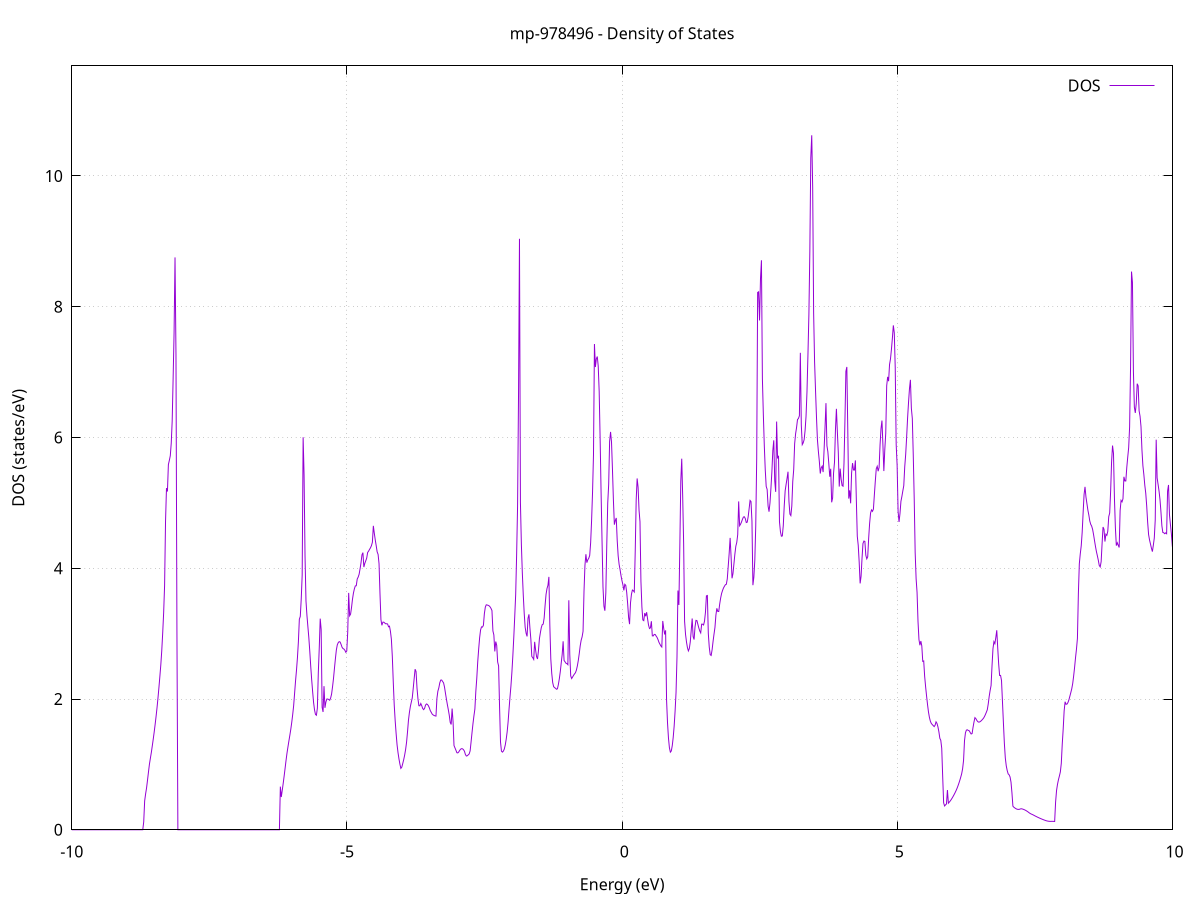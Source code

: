 set title 'mp-978496 - Density of States'
set xlabel 'Energy (eV)'
set ylabel 'DOS (states/eV)'
set grid
set xrange [-10:10]
set yrange [0:11.683]
set xzeroaxis lt -1
set terminal png size 800,600
set output 'mp-978496_dos_gnuplot.png'
plot '-' using 1:2 with lines title 'DOS'
-10.279400 0.000000
-10.262100 0.000000
-10.244900 0.000000
-10.227600 0.000000
-10.210400 0.000000
-10.193200 0.000000
-10.175900 0.000000
-10.158700 0.000000
-10.141400 0.000000
-10.124200 0.000000
-10.107000 0.000000
-10.089700 0.000000
-10.072500 0.000000
-10.055200 0.000000
-10.038000 0.000000
-10.020700 0.000000
-10.003500 0.000000
-9.986300 0.000000
-9.969000 0.000000
-9.951800 0.000000
-9.934500 0.000000
-9.917300 0.000000
-9.900100 0.000000
-9.882800 0.000000
-9.865600 0.000000
-9.848300 0.000000
-9.831100 0.000000
-9.813800 0.000000
-9.796600 0.000000
-9.779400 0.000000
-9.762100 0.000000
-9.744900 0.000000
-9.727600 0.000000
-9.710400 0.000000
-9.693200 0.000000
-9.675900 0.000000
-9.658700 0.000000
-9.641400 0.000000
-9.624200 0.000000
-9.607000 0.000000
-9.589700 0.000000
-9.572500 0.000000
-9.555200 0.000000
-9.538000 0.000000
-9.520700 0.000000
-9.503500 0.000000
-9.486300 0.000000
-9.469000 0.000000
-9.451800 0.000000
-9.434500 0.000000
-9.417300 0.000000
-9.400100 0.000000
-9.382800 0.000000
-9.365600 0.000000
-9.348300 0.000000
-9.331100 0.000000
-9.313800 0.000000
-9.296600 0.000000
-9.279400 0.000000
-9.262100 0.000000
-9.244900 0.000000
-9.227600 0.000000
-9.210400 0.000000
-9.193200 0.000000
-9.175900 0.000000
-9.158700 0.000000
-9.141400 0.000000
-9.124200 0.000000
-9.106900 0.000000
-9.089700 0.000000
-9.072500 0.000000
-9.055200 0.000000
-9.038000 0.000000
-9.020700 0.000000
-9.003500 0.000000
-8.986300 0.000000
-8.969000 0.000000
-8.951800 0.000000
-8.934500 0.000000
-8.917300 0.000000
-8.900000 0.000000
-8.882800 0.000000
-8.865600 0.000000
-8.848300 0.000000
-8.831100 0.000000
-8.813800 0.000000
-8.796600 0.000000
-8.779400 0.000000
-8.762100 0.000000
-8.744900 0.000000
-8.727600 0.000000
-8.710400 0.000800
-8.693100 0.120400
-8.675900 0.442200
-8.658700 0.548500
-8.641400 0.639900
-8.624200 0.758000
-8.606900 0.882300
-8.589700 1.000100
-8.572500 1.092400
-8.555200 1.179700
-8.538000 1.279000
-8.520700 1.382100
-8.503500 1.490100
-8.486300 1.606000
-8.469000 1.730900
-8.451800 1.863100
-8.434500 2.010800
-8.417300 2.170800
-8.400000 2.340900
-8.382800 2.521000
-8.365600 2.735500
-8.348300 3.008200
-8.331100 3.316300
-8.313800 3.735200
-8.296600 4.720900
-8.279400 5.225000
-8.262100 5.174000
-8.244900 5.584600
-8.227600 5.649600
-8.210400 5.719500
-8.193100 5.911100
-8.175900 6.248800
-8.158700 6.901000
-8.141400 7.604200
-8.124200 8.753300
-8.106900 7.266300
-8.089700 3.042500
-8.072500 0.000000
-8.055200 0.000000
-8.038000 0.000000
-8.020700 0.000000
-8.003500 0.000000
-7.986200 0.000000
-7.969000 0.000000
-7.951800 0.000000
-7.934500 0.000000
-7.917300 0.000000
-7.900000 0.000000
-7.882800 0.000000
-7.865600 0.000000
-7.848300 0.000000
-7.831100 0.000000
-7.813800 0.000000
-7.796600 0.000000
-7.779300 0.000000
-7.762100 0.000000
-7.744900 0.000000
-7.727600 0.000000
-7.710400 0.000000
-7.693100 0.000000
-7.675900 0.000000
-7.658700 0.000000
-7.641400 0.000000
-7.624200 0.000000
-7.606900 0.000000
-7.589700 0.000000
-7.572500 0.000000
-7.555200 0.000000
-7.538000 0.000000
-7.520700 0.000000
-7.503500 0.000000
-7.486200 0.000000
-7.469000 0.000000
-7.451800 0.000000
-7.434500 0.000000
-7.417300 0.000000
-7.400000 0.000000
-7.382800 0.000000
-7.365600 0.000000
-7.348300 0.000000
-7.331100 0.000000
-7.313800 0.000000
-7.296600 0.000000
-7.279300 0.000000
-7.262100 0.000000
-7.244900 0.000000
-7.227600 0.000000
-7.210400 0.000000
-7.193100 0.000000
-7.175900 0.000000
-7.158700 0.000000
-7.141400 0.000000
-7.124200 0.000000
-7.106900 0.000000
-7.089700 0.000000
-7.072400 0.000000
-7.055200 0.000000
-7.038000 0.000000
-7.020700 0.000000
-7.003500 0.000000
-6.986200 0.000000
-6.969000 0.000000
-6.951800 0.000000
-6.934500 0.000000
-6.917300 0.000000
-6.900000 0.000000
-6.882800 0.000000
-6.865500 0.000000
-6.848300 0.000000
-6.831100 0.000000
-6.813800 0.000000
-6.796600 0.000000
-6.779300 0.000000
-6.762100 0.000000
-6.744900 0.000000
-6.727600 0.000000
-6.710400 0.000000
-6.693100 0.000000
-6.675900 0.000000
-6.658600 0.000000
-6.641400 0.000000
-6.624200 0.000000
-6.606900 0.000000
-6.589700 0.000000
-6.572400 0.000000
-6.555200 0.000000
-6.538000 0.000000
-6.520700 0.000000
-6.503500 0.000000
-6.486200 0.000000
-6.469000 0.000000
-6.451800 0.000000
-6.434500 0.000000
-6.417300 0.000000
-6.400000 0.000000
-6.382800 0.000000
-6.365500 0.000000
-6.348300 0.000000
-6.331100 0.000000
-6.313800 0.000000
-6.296600 0.000000
-6.279300 0.000000
-6.262100 0.000000
-6.244900 0.000000
-6.227600 0.000000
-6.210400 0.660000
-6.193100 0.501600
-6.175900 0.602900
-6.158600 0.709800
-6.141400 0.822300
-6.124200 0.940400
-6.106900 1.062100
-6.089700 1.172900
-6.072400 1.266800
-6.055200 1.358200
-6.038000 1.444900
-6.020700 1.536800
-6.003500 1.642300
-5.986200 1.761800
-5.969000 1.896200
-5.951700 2.086200
-5.934500 2.275000
-5.917300 2.439300
-5.900000 2.631400
-5.882800 2.872700
-5.865500 3.219100
-5.848300 3.263100
-5.831100 3.527800
-5.813800 3.895300
-5.796600 6.003300
-5.779300 5.427000
-5.762100 4.187800
-5.744800 3.500500
-5.727600 3.281000
-5.710400 3.108500
-5.693100 2.939300
-5.675900 2.732000
-5.658600 2.501400
-5.641400 2.297100
-5.624200 2.116500
-5.606900 1.947900
-5.589700 1.834900
-5.572400 1.764400
-5.555200 1.751600
-5.537900 1.860200
-5.520700 2.403600
-5.503500 2.780500
-5.486200 3.229000
-5.469000 3.064100
-5.451700 1.873800
-5.434500 1.801800
-5.417300 2.196200
-5.400000 1.865500
-5.382800 1.954800
-5.365500 1.999700
-5.348300 1.999800
-5.331100 1.992000
-5.313800 1.981300
-5.296600 2.014900
-5.279300 2.076800
-5.262100 2.187100
-5.244800 2.313900
-5.227600 2.467500
-5.210400 2.613700
-5.193100 2.748700
-5.175900 2.827800
-5.158600 2.862000
-5.141400 2.877500
-5.124200 2.871200
-5.106900 2.835200
-5.089700 2.792300
-5.072400 2.771700
-5.055200 2.763700
-5.037900 2.744900
-5.020700 2.714600
-5.003500 2.735300
-4.986200 3.024700
-4.969000 3.622500
-4.951700 3.272400
-4.934500 3.297400
-4.917300 3.398100
-4.900000 3.524300
-4.882800 3.618000
-4.865500 3.684600
-4.848300 3.729600
-4.831000 3.732300
-4.813800 3.834700
-4.796600 3.864100
-4.779300 3.907500
-4.762100 3.989900
-4.744800 4.083200
-4.727600 4.205000
-4.710400 4.238500
-4.693100 4.017600
-4.675900 4.074000
-4.658600 4.113500
-4.641400 4.154500
-4.624100 4.241900
-4.606900 4.261400
-4.589700 4.288800
-4.572400 4.313100
-4.555200 4.345600
-4.537900 4.398300
-4.520700 4.648500
-4.503500 4.536700
-4.486200 4.433900
-4.469000 4.345600
-4.451700 4.250500
-4.434500 4.211600
-4.417300 4.069200
-4.400000 3.612500
-4.382800 3.213900
-4.365500 3.127300
-4.348300 3.174800
-4.331000 3.175400
-4.313800 3.162500
-4.296600 3.150200
-4.279300 3.150600
-4.262100 3.147700
-4.244800 3.104700
-4.227600 3.113900
-4.210400 3.036000
-4.193100 2.914600
-4.175900 2.648900
-4.158600 2.257800
-4.141400 1.910900
-4.124100 1.669000
-4.106900 1.471600
-4.089700 1.298500
-4.072400 1.179600
-4.055200 1.083700
-4.037900 1.003000
-4.020700 0.938900
-4.003500 0.957900
-3.986200 1.014000
-3.969000 1.073000
-3.951700 1.142900
-3.934500 1.227200
-3.917200 1.338500
-3.900000 1.495600
-3.882800 1.673700
-3.865500 1.794000
-3.848300 1.884700
-3.831000 1.952200
-3.813800 2.016100
-3.796600 2.158600
-3.779300 2.311000
-3.762100 2.456000
-3.744800 2.419900
-3.727600 2.168500
-3.710300 2.003000
-3.693100 1.897500
-3.675900 1.896000
-3.658600 1.931200
-3.641400 1.897400
-3.624100 1.854900
-3.606900 1.837600
-3.589700 1.857000
-3.572400 1.906900
-3.555200 1.924400
-3.537900 1.917200
-3.520700 1.897100
-3.503400 1.865400
-3.486200 1.822400
-3.469000 1.796600
-3.451700 1.769500
-3.434500 1.756800
-3.417200 1.747900
-3.400000 1.742100
-3.382800 1.738900
-3.365500 2.009700
-3.348300 2.119600
-3.331000 2.170000
-3.313800 2.246300
-3.296600 2.289200
-3.279300 2.290200
-3.262100 2.268200
-3.244800 2.246600
-3.227600 2.182300
-3.210300 2.087600
-3.193100 1.998100
-3.175900 1.914900
-3.158600 1.837100
-3.141400 1.752500
-3.124100 1.643300
-3.106900 1.610700
-3.089700 1.854100
-3.072400 1.656000
-3.055200 1.288300
-3.037900 1.253100
-3.020700 1.217800
-3.003400 1.179200
-2.986200 1.175600
-2.969000 1.190400
-2.951700 1.214700
-2.934500 1.232800
-2.917200 1.240700
-2.900000 1.238100
-2.882800 1.225100
-2.865500 1.201300
-2.848300 1.152200
-2.831000 1.128000
-2.813800 1.132300
-2.796500 1.146000
-2.779300 1.160100
-2.762100 1.206800
-2.744800 1.344400
-2.727600 1.487900
-2.710300 1.623900
-2.693100 1.741800
-2.675900 1.846200
-2.658600 2.117000
-2.641400 2.315900
-2.624100 2.568400
-2.606900 2.764300
-2.589600 2.936700
-2.572400 3.056000
-2.555200 3.103200
-2.537900 3.099700
-2.520700 3.127000
-2.503400 3.304800
-2.486200 3.405100
-2.469000 3.440700
-2.451700 3.437400
-2.434500 3.432400
-2.417200 3.425000
-2.400000 3.409300
-2.382700 3.385300
-2.365500 3.353100
-2.348300 3.041700
-2.331000 2.979800
-2.313800 2.727600
-2.296500 2.878400
-2.279300 2.821200
-2.262100 2.566300
-2.244800 2.505800
-2.227600 1.889400
-2.210300 1.343900
-2.193100 1.203000
-2.175900 1.187500
-2.158600 1.202600
-2.141400 1.234000
-2.124100 1.295100
-2.106900 1.383700
-2.089600 1.495200
-2.072400 1.646400
-2.055200 1.844500
-2.037900 2.029400
-2.020700 2.199500
-2.003400 2.407400
-1.986200 2.657300
-1.969000 2.943100
-1.951700 3.261600
-1.934500 3.597300
-1.917200 4.207900
-1.900000 4.951900
-1.882700 6.668800
-1.865500 9.038800
-1.848300 5.006000
-1.831000 4.364600
-1.813800 3.929500
-1.796500 3.590400
-1.779300 3.307900
-1.762100 3.096400
-1.744800 3.005200
-1.727600 2.957300
-1.710300 3.234200
-1.693100 3.294700
-1.675800 3.086800
-1.658600 2.913000
-1.641400 2.651100
-1.624100 2.631700
-1.606900 2.605300
-1.589600 2.874500
-1.572400 2.748800
-1.555200 2.648100
-1.537900 2.612200
-1.520700 2.739800
-1.503400 2.921000
-1.486200 3.012300
-1.468900 3.092700
-1.451700 3.137600
-1.434500 3.145000
-1.417200 3.237300
-1.400000 3.432700
-1.382700 3.600100
-1.365500 3.689200
-1.348300 3.738700
-1.331000 3.867900
-1.313800 3.128900
-1.296500 2.614300
-1.279300 2.393400
-1.262100 2.252200
-1.244800 2.189000
-1.227600 2.174000
-1.210300 2.163900
-1.193100 2.149200
-1.175800 2.156100
-1.158600 2.222500
-1.141400 2.308900
-1.124100 2.417300
-1.106900 2.550800
-1.089600 2.681000
-1.072400 2.882300
-1.055200 2.588800
-1.037900 2.569500
-1.020700 2.547200
-1.003400 2.541000
-0.986200 2.525000
-0.968900 3.509900
-0.951700 2.683600
-0.934500 2.353700
-0.917200 2.312800
-0.900000 2.336900
-0.882700 2.362200
-0.865500 2.383600
-0.848300 2.402000
-0.831000 2.442600
-0.813800 2.506700
-0.796500 2.590800
-0.779300 2.695400
-0.762000 2.813500
-0.744800 2.898400
-0.727600 2.950000
-0.710300 3.035000
-0.693100 3.645600
-0.675800 4.045100
-0.658600 4.214300
-0.641400 4.085400
-0.624100 4.128600
-0.606900 4.151400
-0.589600 4.195200
-0.572400 4.390400
-0.555100 4.730700
-0.537900 5.160900
-0.520700 5.733800
-0.503400 7.429300
-0.486200 7.077600
-0.468900 7.203300
-0.451700 7.237600
-0.434500 7.088500
-0.417200 6.703000
-0.400000 5.980800
-0.382700 5.162200
-0.365500 4.426700
-0.348200 3.713600
-0.331000 3.421200
-0.313800 3.350100
-0.296500 3.622300
-0.279300 4.357200
-0.262000 4.994700
-0.244800 5.280300
-0.227600 5.941400
-0.210300 6.084800
-0.193100 5.927100
-0.175800 5.507900
-0.158600 5.037800
-0.141400 4.666400
-0.124100 4.729500
-0.106900 4.769100
-0.089600 4.422400
-0.072400 4.189500
-0.055100 4.059200
-0.037900 3.979200
-0.020700 3.887200
-0.003400 3.810500
0.013800 3.747000
0.031100 3.661300
0.048300 3.754700
0.065500 3.738600
0.082800 3.631300
0.100000 3.458600
0.117300 3.247900
0.134500 3.145000
0.151800 3.468600
0.169000 3.601500
0.186200 3.666600
0.203500 3.656300
0.220700 3.636700
0.238000 4.266800
0.255200 5.043400
0.272400 5.372900
0.289700 5.238700
0.306900 4.888700
0.324200 4.711200
0.341400 3.801000
0.358700 3.409300
0.375900 3.208900
0.393100 3.198200
0.410400 3.314500
0.427600 3.266100
0.444900 3.327200
0.462100 3.225800
0.479300 3.131700
0.496600 3.078100
0.513800 3.088000
0.531100 3.189400
0.548300 2.965800
0.565600 2.964700
0.582800 2.988100
0.600000 2.986700
0.617300 2.963600
0.634500 2.941900
0.651800 2.908500
0.669000 2.867000
0.686200 2.839000
0.703500 2.811400
0.720700 2.795000
0.738000 3.193200
0.755200 3.080200
0.772400 2.987500
0.789700 3.049900
0.806900 1.990100
0.824200 1.638200
0.841400 1.405400
0.858700 1.255300
0.875900 1.187300
0.893100 1.205100
0.910400 1.285100
0.927600 1.410900
0.944900 1.583300
0.962100 1.813400
0.979300 2.101300
0.996600 2.640300
1.013800 3.659100
1.031100 3.437700
1.048300 4.340600
1.065600 5.329600
1.082800 5.675100
1.100000 5.102300
1.117300 4.379800
1.134500 3.189900
1.151800 2.988800
1.169000 2.873100
1.186200 2.786100
1.203500 2.735800
1.220700 2.771900
1.238000 2.874700
1.255200 3.049500
1.272500 3.231600
1.289700 2.953400
1.306900 2.909300
1.324200 3.101600
1.341400 3.202800
1.358700 3.199100
1.375900 3.143100
1.393100 3.087300
1.410400 3.040200
1.427600 3.011000
1.444900 3.144900
1.462100 3.144000
1.479400 3.132100
1.496600 3.190300
1.513800 3.326400
1.531100 3.577500
1.548300 3.583000
1.565600 3.002700
1.582800 2.794000
1.600000 2.677700
1.617300 2.666100
1.634500 2.752700
1.651800 2.879600
1.669000 2.990200
1.686300 3.094600
1.703500 3.281500
1.720700 3.387000
1.738000 3.338800
1.755200 3.338400
1.772500 3.452500
1.789700 3.543400
1.806900 3.613500
1.824200 3.659600
1.841400 3.697400
1.858700 3.724600
1.875900 3.747700
1.893100 3.754500
1.910400 3.838000
1.927600 4.032900
1.944900 4.229300
1.962100 4.463500
1.979400 4.179200
1.996600 3.846200
2.013800 3.917900
2.031100 4.067400
2.048300 4.215300
2.065600 4.336300
2.082800 4.395400
2.100000 4.514700
2.117300 5.022300
2.134500 4.650000
2.151800 4.673400
2.169000 4.707700
2.186300 4.749200
2.203500 4.782900
2.220700 4.787100
2.238000 4.758700
2.255200 4.698900
2.272500 4.704400
2.289700 4.786800
2.306900 4.908400
2.324200 5.037200
2.341400 5.019300
2.358700 4.720500
2.375900 3.740700
2.393200 3.863600
2.410400 4.117600
2.427600 4.649500
2.444900 5.680700
2.462100 8.217800
2.479400 8.227500
2.496600 7.789000
2.513800 8.425100
2.531100 8.710000
2.548300 6.900700
2.565600 6.350900
2.582800 5.880100
2.600100 5.509200
2.617300 5.252300
2.634500 5.205700
2.651800 4.951600
2.669000 4.864600
2.686300 4.999400
2.703500 5.223300
2.720700 5.473100
2.738000 5.801700
2.755200 5.956100
2.772500 5.337200
2.789700 5.167900
2.807000 6.243600
2.824200 5.679100
2.841400 5.720000
2.858700 4.711800
2.875900 4.559800
2.893200 4.489800
2.910400 4.494000
2.927600 4.649000
2.944900 4.947700
2.962100 5.183900
2.979400 5.283600
2.996600 5.375400
3.013800 5.475900
3.031100 5.020300
3.048300 4.827900
3.065600 4.805200
3.082800 4.952000
3.100100 5.326600
3.117300 5.508500
3.134500 5.905100
3.151800 6.056900
3.169000 6.151300
3.186300 6.273500
3.203500 6.290700
3.220700 6.331500
3.238000 7.294800
3.255200 6.192700
3.272500 5.890300
3.289700 5.917100
3.307000 5.966500
3.324200 6.106700
3.341400 6.324400
3.358700 6.702400
3.375900 7.258800
3.393200 7.880300
3.410400 8.845700
3.427600 10.274800
3.444900 10.621100
3.462100 9.822900
3.479400 7.906400
3.496600 7.158800
3.513900 6.719000
3.531100 6.311800
3.548300 5.964700
3.565600 5.786400
3.582800 5.635800
3.600100 5.448500
3.617300 5.537500
3.634500 5.561700
3.651800 5.470600
3.669000 5.804300
3.686300 6.151000
3.703500 6.524900
3.720800 5.874000
3.738000 5.781300
3.755200 5.599200
3.772500 5.399500
3.789700 5.520900
3.807000 5.008200
3.824200 5.073700
3.841400 5.455000
3.858700 5.621200
3.875900 6.116600
3.893200 6.437800
3.910400 6.088100
3.927600 5.769000
3.944900 5.248600
3.962100 5.522900
3.979400 5.359400
3.996600 5.264700
4.013900 5.254700
4.031100 5.605300
4.048300 6.262900
4.065600 7.011600
4.082800 7.078500
4.100100 6.098100
4.117300 5.065200
4.134500 5.190900
4.151800 4.992500
4.169000 5.456300
4.186300 5.607900
4.203500 5.503300
4.220800 5.501400
4.238000 5.649300
4.255200 5.050300
4.272500 4.488900
4.289700 4.350500
4.307000 4.094500
4.324200 3.768000
4.341400 3.876800
4.358700 4.152900
4.375900 4.378100
4.393200 4.416100
4.410400 4.410000
4.427700 4.198700
4.444900 4.143800
4.462100 4.174900
4.479400 4.461400
4.496600 4.684000
4.513900 4.843900
4.531100 4.891700
4.548300 4.870000
4.565600 4.903900
4.582800 5.122500
4.600100 5.331200
4.617300 5.521500
4.634600 5.559300
4.651800 5.484100
4.669000 5.542600
4.686300 5.888300
4.703500 6.134200
4.720800 6.258700
4.738000 5.891300
4.755200 5.486600
4.772500 5.815600
4.789700 6.065000
4.807000 6.791500
4.824200 6.926500
4.841500 6.860800
4.858700 7.115100
4.875900 7.201800
4.893200 7.348700
4.910400 7.519900
4.927700 7.714500
4.944900 7.600800
4.962100 7.063700
4.979400 5.891100
4.996600 5.572100
5.013900 4.868600
5.031100 4.707700
5.048300 4.835300
5.065600 5.022900
5.082800 5.096900
5.100100 5.182700
5.117300 5.263400
5.134600 5.550500
5.151800 5.739200
5.169000 6.000900
5.186300 6.292900
5.203500 6.534100
5.220800 6.745000
5.238000 6.881600
5.255200 6.445400
5.272500 6.289400
5.289700 5.728900
5.307000 5.061000
5.324200 4.242900
5.341500 3.839500
5.358700 3.629700
5.375900 3.186500
5.393200 2.908900
5.410400 2.822500
5.427700 2.886200
5.444900 2.811100
5.462100 2.575700
5.479400 2.581900
5.496600 2.347700
5.513900 2.188800
5.531100 2.048600
5.548400 1.918600
5.565600 1.804400
5.582800 1.720000
5.600100 1.660900
5.617300 1.626800
5.634600 1.609400
5.651800 1.594300
5.669000 1.578100
5.686300 1.598800
5.703500 1.650900
5.720800 1.626800
5.738000 1.574300
5.755300 1.498400
5.772500 1.398900
5.789700 1.368300
5.807000 1.246500
5.824200 0.814300
5.841500 0.412500
5.858700 0.364200
5.875900 0.380800
5.893200 0.395400
5.910400 0.607700
5.927700 0.406600
5.944900 0.423000
5.962200 0.441600
5.979400 0.462400
5.996600 0.485400
6.013900 0.510400
6.031100 0.537100
6.048400 0.565500
6.065600 0.595700
6.082800 0.629300
6.100100 0.666800
6.117300 0.708200
6.134600 0.753500
6.151800 0.802800
6.169000 0.856000
6.186300 0.933700
6.203500 1.060400
6.220800 1.362800
6.238000 1.483500
6.255300 1.524400
6.272500 1.529100
6.289700 1.519100
6.307000 1.513900
6.324200 1.487400
6.341500 1.465000
6.358700 1.471600
6.375900 1.566400
6.393200 1.649200
6.410400 1.715000
6.427700 1.699000
6.444900 1.672200
6.462200 1.653700
6.479400 1.646100
6.496600 1.649500
6.513900 1.659200
6.531100 1.672800
6.548400 1.688900
6.565600 1.705900
6.582800 1.730500
6.600100 1.761800
6.617300 1.796500
6.634600 1.834600
6.651800 1.923600
6.669100 2.038400
6.686300 2.130400
6.703500 2.206300
6.720800 2.508700
6.738000 2.769700
6.755300 2.876900
6.772500 2.846100
6.789700 2.941300
6.807000 3.051200
6.824200 2.783000
6.841500 2.536000
6.858700 2.360000
6.876000 2.360800
6.893200 2.281900
6.910400 1.960400
6.927700 1.635300
6.944900 1.324300
6.962200 1.098200
6.979400 0.978300
6.996600 0.905800
7.013900 0.855100
7.031100 0.840900
7.048400 0.807900
7.065600 0.728600
7.082800 0.564700
7.100100 0.361000
7.117300 0.345100
7.134600 0.334200
7.151800 0.324400
7.169100 0.316800
7.186300 0.312500
7.203500 0.311500
7.220800 0.313700
7.238000 0.319300
7.255300 0.321300
7.272500 0.317700
7.289700 0.312900
7.307000 0.307100
7.324200 0.300100
7.341500 0.292000
7.358700 0.282800
7.376000 0.272600
7.393200 0.261300
7.410400 0.251300
7.427700 0.243100
7.444900 0.236700
7.462200 0.230200
7.479400 0.222300
7.496600 0.214600
7.513900 0.207100
7.531100 0.199800
7.548400 0.192700
7.565600 0.185800
7.582900 0.179200
7.600100 0.172800
7.617300 0.166600
7.634600 0.160600
7.651800 0.154800
7.669100 0.149200
7.686300 0.143900
7.703500 0.138900
7.720800 0.134900
7.738000 0.131900
7.755300 0.129900
7.772500 0.128800
7.789800 0.128700
7.807000 0.129200
7.824200 0.129000
7.841500 0.128200
7.858700 0.126700
7.876000 0.425400
7.893200 0.600700
7.910400 0.695100
7.927700 0.765500
7.944900 0.822300
7.962200 0.884300
7.979400 1.015800
7.996700 1.309300
8.013900 1.540700
8.031100 1.817300
8.048400 1.958000
8.065600 1.919100
8.082900 1.922400
8.100100 1.945900
8.117300 1.985600
8.134600 2.040700
8.151800 2.096700
8.169100 2.154700
8.186300 2.234100
8.203500 2.349100
8.220800 2.481500
8.238000 2.631300
8.255300 2.764500
8.272500 2.927200
8.289800 3.613700
8.307000 4.067800
8.324200 4.219700
8.341500 4.341700
8.358700 4.546300
8.376000 4.848000
8.393200 5.126600
8.410400 5.244700
8.427700 5.088300
8.444900 4.989600
8.462200 4.890600
8.479400 4.815500
8.496700 4.723700
8.513900 4.672400
8.531100 4.644400
8.548400 4.594700
8.565600 4.515200
8.582900 4.423400
8.600100 4.335300
8.617300 4.256200
8.634600 4.190800
8.651800 4.123500
8.669100 4.042900
8.686300 4.020300
8.703600 4.100900
8.720800 4.379200
8.738000 4.630400
8.755300 4.595600
8.772500 4.407800
8.789800 4.520200
8.807000 4.503400
8.824200 4.566000
8.841500 4.788400
8.858700 4.844000
8.876000 5.180400
8.893200 5.625200
8.910500 5.876300
8.927700 5.757400
8.944900 5.076300
8.962200 4.622400
8.979400 4.346200
8.996700 4.389400
9.013900 4.351400
9.031100 4.317500
9.048400 4.883900
9.065600 5.038100
9.082900 5.015400
9.100100 5.061700
9.117300 5.398400
9.134600 5.335200
9.151800 5.334600
9.169100 5.539300
9.186300 5.697100
9.203600 5.844300
9.220800 6.160600
9.238000 7.078700
9.255300 8.537000
9.272500 8.371500
9.289800 7.011300
9.307000 6.462700
9.324200 6.375500
9.341500 6.518600
9.358700 6.822200
9.376000 6.787700
9.393200 6.408100
9.410500 6.324800
9.427700 6.166200
9.444900 5.810100
9.462200 5.567900
9.479400 5.432900
9.496700 5.268900
9.513900 5.148900
9.531100 4.953900
9.548400 4.706000
9.565600 4.514600
9.582900 4.432000
9.600100 4.369800
9.617400 4.306200
9.634600 4.254300
9.651800 4.351100
9.669100 4.461300
9.686300 4.737800
9.703600 5.965900
9.720800 5.381900
9.738000 5.283200
9.755300 5.181000
9.772500 5.052100
9.789800 4.865600
9.807000 4.648700
9.824300 4.547700
9.841500 4.542500
9.858700 4.528400
9.876000 4.540800
9.893200 4.528100
9.910500 5.179000
9.927700 5.273500
9.944900 4.818700
9.962200 4.668800
9.979400 4.528800
9.996700 4.340600
10.013900 4.237300
10.031200 4.122700
10.048400 4.121300
10.065600 4.168100
10.082900 4.187700
10.100100 4.182800
10.117400 4.141200
10.134600 4.034100
10.151800 3.791000
10.169100 3.691000
10.186300 3.688900
10.203600 3.663200
10.220800 3.664600
10.238000 3.594000
10.255300 3.585600
10.272500 3.543900
10.289800 3.458100
10.307000 3.398700
10.324300 3.349200
10.341500 3.311700
10.358700 3.286300
10.376000 3.271800
10.393200 3.270500
10.410500 3.285300
10.427700 3.320800
10.444900 3.454700
10.462200 3.368200
10.479400 3.329700
10.496700 3.315500
10.513900 3.313200
10.531200 3.323400
10.548400 3.342500
10.565600 3.370300
10.582900 3.406500
10.600100 3.449800
10.617400 3.499700
10.634600 3.566100
10.651800 3.686600
10.669100 3.806200
10.686300 3.917500
10.703600 3.992400
10.720800 4.030300
10.738100 4.032700
10.755300 4.129400
10.772500 4.227900
10.789800 4.406800
10.807000 4.327300
10.824300 3.534900
10.841500 3.472800
10.858700 3.509300
10.876000 3.409700
10.893200 3.447500
10.910500 3.498800
10.927700 3.622500
10.945000 3.718600
10.962200 3.698600
10.979400 3.680100
10.996700 3.608500
11.013900 3.571800
11.031200 3.537700
11.048400 3.511600
11.065600 3.492600
11.082900 3.530500
11.100100 3.676600
11.117400 3.810700
11.134600 3.828200
11.151900 3.688800
11.169100 3.638200
11.186300 3.771900
11.203600 3.992300
11.220800 4.199800
11.238100 4.435600
11.255300 4.549200
11.272500 4.663200
11.289800 4.845800
11.307000 5.254900
11.324300 4.717000
11.341500 4.541600
11.358700 3.677400
11.376000 3.618300
11.393200 3.556200
11.410500 3.462100
11.427700 3.225400
11.445000 3.242500
11.462200 3.234300
11.479400 3.217200
11.496700 3.220300
11.513900 3.258300
11.531200 3.354100
11.548400 3.501700
11.565600 3.648300
11.582900 3.818300
11.600100 4.055400
11.617400 4.284000
11.634600 4.541800
11.651900 4.741400
11.669100 4.813000
11.686300 4.845600
11.703600 4.647100
11.720800 4.406500
11.738100 4.127600
11.755300 3.921800
11.772500 3.745600
11.789800 3.626700
11.807000 3.605700
11.824300 3.674000
11.841500 3.803000
11.858800 3.983500
11.876000 4.334900
11.893200 4.623300
11.910500 4.962900
11.927700 5.230200
11.945000 5.423600
11.962200 5.523300
11.979400 5.582500
11.996700 5.659700
12.013900 6.020300
12.031200 6.087900
12.048400 6.213800
12.065700 6.335500
12.082900 6.273700
12.100100 6.170000
12.117400 5.938000
12.134600 5.625700
12.151900 5.652400
12.169100 5.350600
12.186300 5.116800
12.203600 4.975700
12.220800 4.929700
12.238100 4.893400
12.255300 4.852800
12.272500 4.920800
12.289800 5.189900
12.307000 5.358100
12.324300 4.837000
12.341500 4.575200
12.358800 4.475800
12.376000 4.406800
12.393200 4.394700
12.410500 4.418300
12.427700 4.573700
12.445000 4.785300
12.462200 5.096200
12.479400 5.473900
12.496700 5.914300
12.513900 6.424300
12.531200 7.012200
12.548400 7.486300
12.565700 8.060000
12.582900 8.618600
12.600100 9.045600
12.617400 9.011600
12.634600 8.633600
12.651900 8.255600
12.669100 7.101100
12.686300 5.889900
12.703600 5.184600
12.720800 5.097500
12.738100 5.383500
12.755300 5.733200
12.772600 6.327900
12.789800 6.940100
12.807000 7.224100
12.824300 7.393600
12.841500 7.360200
12.858800 7.973300
12.876000 8.373200
12.893200 8.483800
12.910500 8.592500
12.927700 8.409800
12.945000 8.093400
12.962200 7.952600
12.979500 8.380600
12.996700 8.988500
13.013900 8.660700
13.031200 8.864800
13.048400 8.873500
13.065700 8.339900
13.082900 7.594500
13.100100 7.525400
13.117400 7.703500
13.134600 7.549900
13.151900 7.374300
13.169100 7.300000
13.186400 7.199000
13.203600 7.849700
13.220800 7.706800
13.238100 7.694900
13.255300 7.608500
13.272600 7.800700
13.289800 8.296300
13.307000 9.506200
13.324300 9.260100
13.341500 8.159100
13.358800 7.800800
13.376000 7.305900
13.393200 7.138300
13.410500 7.294300
13.427700 7.172700
13.445000 7.127700
13.462200 7.262600
13.479500 7.239400
13.496700 6.945600
13.513900 6.635600
13.531200 6.201500
13.548400 5.763700
13.565700 5.808300
13.582900 6.123000
13.600100 7.156600
13.617400 7.502500
13.634600 6.730300
13.651900 6.468300
13.669100 6.267700
13.686400 6.112200
13.703600 5.972600
13.720800 5.686500
13.738100 5.599200
13.755300 5.257100
13.772600 5.266500
13.789800 5.411900
13.807000 5.520400
13.824300 5.596000
13.841500 5.806400
13.858800 6.069100
13.876000 6.374100
13.893300 6.088900
13.910500 5.367500
13.927700 4.938000
13.945000 5.048200
13.962200 4.612500
13.979500 4.424500
13.996700 4.557300
14.013900 5.150000
14.031200 5.171600
14.048400 4.993200
14.065700 5.128500
14.082900 5.132300
14.100200 5.138100
14.117400 5.149900
14.134600 5.129300
14.151900 5.209100
14.169100 5.186300
14.186400 4.948100
14.203600 4.718900
14.220800 4.503100
14.238100 4.346000
14.255300 4.236900
14.272600 4.189700
14.289800 4.164000
14.307100 4.117100
14.324300 4.031300
14.341500 4.134500
14.358800 4.202600
14.376000 4.327800
14.393300 4.477800
14.410500 4.664600
14.427700 4.943800
14.445000 4.993500
14.462200 5.227500
14.479500 5.334500
14.496700 5.302400
14.513900 5.244600
14.531200 5.298100
14.548400 5.499900
14.565700 5.994800
14.582900 6.211800
14.600200 6.144000
14.617400 5.986300
14.634600 5.788000
14.651900 5.473800
14.669100 5.242500
14.686400 5.233800
14.703600 5.265100
14.720800 5.275600
14.738100 5.244800
14.755300 5.202300
14.772600 5.163000
14.789800 5.144400
14.807100 5.111400
14.824300 5.063400
14.841500 5.710100
14.858800 5.939600
14.876000 6.260200
14.893300 5.537200
14.910500 5.130200
14.927700 5.113700
14.945000 5.000000
14.962200 5.325400
14.979500 5.703900
14.996700 5.972400
15.014000 6.084600
15.031200 5.944600
15.048400 5.703000
15.065700 5.416000
15.082900 5.078800
15.100200 4.861000
15.117400 4.522100
15.134600 4.164600
15.151900 3.881700
15.169100 3.855800
15.186400 4.304000
15.203600 4.476400
15.220900 4.436300
15.238100 4.524900
15.255300 4.636000
15.272600 4.720300
15.289800 4.776600
15.307100 4.713600
15.324300 5.002400
15.341500 4.944900
15.358800 4.885100
15.376000 4.749500
15.393300 4.614100
15.410500 4.548700
15.427700 4.512600
15.445000 4.491400
15.462200 4.482400
15.479500 4.415300
15.496700 4.199800
15.514000 4.075600
15.531200 4.108300
15.548400 4.306200
15.565700 4.328200
15.582900 4.467100
15.600200 4.577700
15.617400 4.652200
15.634600 4.720600
15.651900 4.680100
15.669100 4.518800
15.686400 4.821500
15.703600 4.952600
15.720900 4.913400
15.738100 4.896700
15.755300 4.739100
15.772600 4.509100
15.789800 4.347300
15.807100 4.224200
15.824300 4.173400
15.841500 4.137200
15.858800 4.099300
15.876000 4.059600
15.893300 4.008500
15.910500 3.952300
15.927800 3.909000
15.945000 4.063400
15.962200 3.973900
15.979500 3.942100
15.996700 4.054300
16.014000 4.279100
16.031200 4.633400
16.048400 4.989300
16.065700 5.536200
16.082900 6.373500
16.100200 6.999100
16.117400 6.135700
16.134700 5.934200
16.151900 5.343500
16.169100 5.019800
16.186400 4.874700
16.203600 4.864100
16.220900 4.909600
16.238100 5.103600
16.255300 5.114000
16.272600 5.031300
16.289800 4.875200
16.307100 4.790400
16.324300 4.688900
16.341600 4.576800
16.358800 4.462400
16.376000 4.295300
16.393300 4.248700
16.410500 4.293000
16.427800 4.375100
16.445000 4.476500
16.462200 4.628700
16.479500 4.872800
16.496700 5.143400
16.514000 5.361200
16.531200 5.546600
16.548400 5.782900
16.565700 6.062800
16.582900 6.265500
16.600200 6.328900
16.617400 6.784600
16.634700 7.424900
16.651900 7.732400
16.669100 7.666500
16.686400 7.521200
16.703600 7.583400
16.720900 8.249100
16.738100 8.059300
16.755300 7.101500
16.772600 6.599200
16.789800 6.246500
16.807100 5.981400
16.824300 5.755600
16.841600 5.779700
16.858800 5.836400
16.876000 5.901100
16.893300 5.944200
16.910500 5.947300
16.927800 5.906900
16.945000 5.892100
16.962200 5.825500
16.979500 5.689800
16.996700 5.675800
17.014000 5.698300
17.031200 6.018400
17.048500 6.091400
17.065700 6.073200
17.082900 5.931700
17.100200 5.917300
17.117400 5.732400
17.134700 5.561100
17.151900 5.590700
17.169100 5.602100
17.186400 5.692600
17.203600 5.974800
17.220900 6.590100
17.238100 6.596800
17.255400 5.795600
17.272600 5.784700
17.289800 5.751900
17.307100 5.787400
17.324300 5.812900
17.341600 6.028000
17.358800 6.737100
17.376000 7.238200
17.393300 7.273800
17.410500 6.845500
17.427800 7.446100
17.445000 7.512000
17.462200 7.293000
17.479500 6.847100
17.496700 6.495600
17.514000 6.246200
17.531200 6.192800
17.548500 6.081600
17.565700 6.016100
17.582900 6.094600
17.600200 6.235500
17.617400 6.453600
17.634700 6.638000
17.651900 6.839700
17.669100 7.240200
17.686400 6.997500
17.703600 7.067900
17.720900 7.536300
17.738100 8.650100
17.755400 7.791700
17.772600 7.377500
17.789800 6.635000
17.807100 6.293900
17.824300 5.755800
17.841600 5.648800
17.858800 5.629100
17.876000 5.365000
17.893300 5.593400
17.910500 5.404800
17.927800 5.352300
17.945000 5.426100
17.962300 5.770400
17.979500 6.200200
17.996700 6.520800
18.014000 6.835600
18.031200 7.319500
18.048500 7.797100
18.065700 8.591300
18.082900 9.242100
18.100200 8.708300
18.117400 8.575600
18.134700 8.003500
18.151900 7.085900
18.169200 6.566300
18.186400 6.473000
18.203600 6.382600
18.220900 6.335900
18.238100 6.116200
18.255400 5.941400
18.272600 6.108000
18.289800 6.359000
18.307100 6.382200
18.324300 7.189900
18.341600 8.360800
18.358800 9.031300
18.376100 8.475300
18.393300 8.108600
18.410500 7.824700
18.427800 6.665300
18.445000 6.129300
18.462300 5.679600
18.479500 5.481700
18.496700 6.510000
18.514000 7.170100
18.531200 8.423100
18.548500 9.633100
18.565700 10.031100
18.582900 10.228600
18.600200 9.783400
18.617400 8.370100
18.634700 7.431400
18.651900 6.963700
18.669200 5.923200
18.686400 5.597300
18.703600 5.570600
18.720900 5.975500
18.738100 6.638600
18.755400 7.480100
18.772600 8.575600
18.789800 8.676700
18.807100 8.650700
18.824300 8.334100
18.841600 7.244600
18.858800 6.632800
18.876100 6.750100
18.893300 8.131900
18.910500 7.462100
18.927800 7.557200
18.945000 7.878300
18.962300 8.606400
18.979500 9.087100
18.996700 8.316800
19.014000 7.786700
19.031200 7.619200
19.048500 7.097600
19.065700 7.278300
19.083000 6.528300
19.100200 5.396900
19.117400 4.871300
19.134700 4.664100
19.151900 4.696300
19.169200 5.292700
19.186400 6.176600
19.203600 7.032900
19.220900 7.459200
19.238100 7.419900
19.255400 6.992300
19.272600 7.004100
19.289900 6.134400
19.307100 5.710200
19.324300 5.536600
19.341600 5.497100
19.358800 5.497100
19.376100 5.500200
19.393300 5.492000
19.410500 5.450000
19.427800 5.373100
19.445000 5.431700
19.462300 5.801300
19.479500 6.399800
19.496800 7.009200
19.514000 7.558400
19.531200 7.349100
19.548500 7.361700
19.565700 7.436200
19.583000 7.339400
19.600200 7.382900
19.617400 6.808700
19.634700 6.338700
19.651900 5.920300
19.669200 5.579800
19.686400 5.339800
19.703600 5.207400
19.720900 5.155900
19.738100 5.137400
19.755400 5.122800
19.772600 5.076000
19.789900 5.111000
19.807100 4.993600
19.824300 4.723300
19.841600 4.624300
19.858800 4.604800
19.876100 4.914900
19.893300 4.532600
19.910500 4.604700
19.927800 4.708700
19.945000 4.923000
19.962300 5.231300
19.979500 5.639000
19.996800 5.974400
20.014000 5.986900
20.031200 6.244000
20.048500 6.483100
20.065700 6.632800
20.083000 6.632800
20.100200 6.327000
20.117400 6.082500
20.134700 5.840000
20.151900 5.749800
20.169200 5.817300
20.186400 5.488500
20.203700 5.308100
20.220900 5.197500
20.238100 5.363500
20.255400 5.484500
20.272600 5.651100
20.289900 5.527000
20.307100 5.598900
20.324300 6.035300
20.341600 6.122900
20.358800 5.945100
20.376100 5.778200
20.393300 5.603900
20.410600 5.483800
20.427800 5.485100
20.445000 5.562500
20.462300 5.644100
20.479500 5.675000
20.496800 5.684100
20.514000 5.786400
20.531200 5.907200
20.548500 6.008000
20.565700 6.008300
20.583000 5.905100
20.600200 6.197100
20.617400 6.194000
20.634700 6.199300
20.651900 6.422200
20.669200 6.794100
20.686400 6.691900
20.703700 6.634600
20.720900 6.449500
20.738100 6.558600
20.755400 6.642800
20.772600 6.782600
20.789900 6.909400
20.807100 6.811800
20.824300 6.555800
20.841600 6.157100
20.858800 5.876500
20.876100 6.593800
20.893300 6.689800
20.910600 6.482900
20.927800 6.276200
20.945000 6.167900
20.962300 5.982600
20.979500 6.003800
20.996800 6.665200
21.014000 7.114300
21.031200 6.869800
21.048500 6.682500
21.065700 7.579300
21.083000 8.405900
21.100200 8.036600
21.117500 7.526100
21.134700 6.956800
21.151900 7.136200
21.169200 7.124700
21.186400 7.307800
21.203700 7.379700
21.220900 7.504600
21.238100 7.466800
21.255400 7.159500
21.272600 6.346900
21.289900 5.597800
21.307100 5.158900
21.324400 4.868100
21.341600 5.153000
21.358800 5.199700
21.376100 5.340200
21.393300 5.457100
21.410600 6.140100
21.427800 6.621400
21.445000 6.731500
21.462300 6.992100
21.479500 6.834200
21.496800 6.546500
21.514000 6.145700
21.531300 5.682000
21.548500 5.512800
21.565700 5.976300
21.583000 6.017100
21.600200 6.261500
21.617500 6.610800
21.634700 7.315200
21.651900 7.651100
21.669200 7.753100
21.686400 7.841100
21.703700 7.769000
21.720900 7.141800
21.738100 6.751600
21.755400 6.534800
21.772600 6.786200
21.789900 6.825700
21.807100 6.357200
21.824400 6.256000
21.841600 5.935900
21.858800 5.891300
21.876100 6.232000
21.893300 7.533400
21.910600 9.618900
21.927800 9.404400
21.945000 8.872100
21.962300 9.441800
21.979500 9.429400
21.996800 8.971600
22.014000 8.142000
22.031300 7.249700
22.048500 6.686800
22.065700 6.521900
22.083000 6.250900
22.100200 5.900500
22.117500 4.728800
22.134700 4.123300
22.151900 4.087300
22.169200 3.931800
22.186400 3.618500
22.203700 3.146900
22.220900 2.618000
22.238200 1.780900
22.255400 1.485600
22.272600 1.332400
22.289900 1.268100
22.307100 1.208700
22.324400 1.167500
22.341600 1.130600
22.358800 1.087300
22.376100 1.030300
22.393300 0.964300
22.410600 0.891600
22.427800 0.813000
22.445100 0.729300
22.462300 0.645300
22.479500 0.555400
22.496800 0.476000
22.514000 0.385900
22.531300 0.285200
22.548500 0.183300
22.565700 0.121600
22.583000 0.069600
22.600200 0.031900
22.617500 0.008700
22.634700 0.000100
22.652000 0.000000
22.669200 0.000000
22.686400 0.000000
22.703700 0.000000
22.720900 0.000000
22.738200 0.000000
22.755400 0.000000
22.772600 0.000000
22.789900 0.000000
22.807100 0.000000
22.824400 0.000000
22.841600 0.000000
22.858800 0.000000
22.876100 0.000000
22.893300 0.000000
22.910600 0.000000
22.927800 0.000000
22.945100 0.000000
22.962300 0.000000
22.979500 0.000000
22.996800 0.000000
23.014000 0.000000
23.031300 0.000000
23.048500 0.000000
23.065700 0.000000
23.083000 0.000000
23.100200 0.000000
23.117500 0.000000
23.134700 0.000000
23.152000 0.000000
23.169200 0.000000
23.186400 0.000000
23.203700 0.000000
23.220900 0.000000
23.238200 0.000000
23.255400 0.000000
23.272600 0.000000
23.289900 0.000000
23.307100 0.000000
23.324400 0.000000
23.341600 0.000000
23.358900 0.000000
23.376100 0.000000
23.393300 0.000000
23.410600 0.000000
23.427800 0.000000
23.445100 0.000000
23.462300 0.000000
23.479500 0.000000
23.496800 0.000000
23.514000 0.000000
23.531300 0.000000
23.548500 0.000000
23.565800 0.000000
23.583000 0.000000
23.600200 0.000000
23.617500 0.000000
23.634700 0.000000
23.652000 0.000000
23.669200 0.000000
23.686400 0.000000
23.703700 0.000000
23.720900 0.000000
23.738200 0.000000
23.755400 0.000000
23.772600 0.000000
23.789900 0.000000
23.807100 0.000000
23.824400 0.000000
23.841600 0.000000
23.858900 0.000000
23.876100 0.000000
23.893300 0.000000
23.910600 0.000000
23.927800 0.000000
23.945100 0.000000
23.962300 0.000000
23.979500 0.000000
23.996800 0.000000
24.014000 0.000000
24.031300 0.000000
24.048500 0.000000
24.065800 0.000000
24.083000 0.000000
24.100200 0.000000
24.117500 0.000000
24.134700 0.000000
24.152000 0.000000
24.169200 0.000000
24.186400 0.000000
24.203700 0.000000
e
